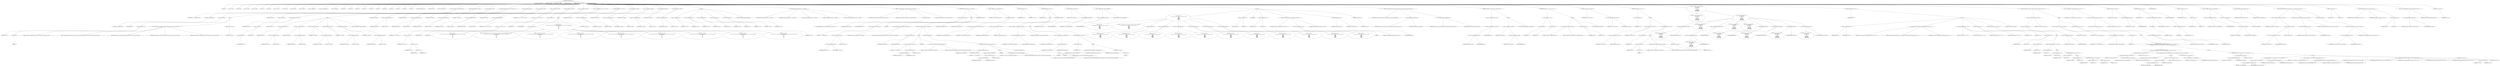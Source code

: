 digraph hostapd_notif_assoc {  
"1000129" [label = "(METHOD,hostapd_notif_assoc)" ]
"1000130" [label = "(PARAM,hostapd_data *hapd)" ]
"1000131" [label = "(PARAM,const u8 *addr)" ]
"1000132" [label = "(PARAM,const u8 *req_ies)" ]
"1000133" [label = "(PARAM,size_t req_ies_len)" ]
"1000134" [label = "(PARAM,int reassoc)" ]
"1000135" [label = "(BLOCK,,)" ]
"1000136" [label = "(LOCAL,v5: u8)" ]
"1000137" [label = "(LOCAL,v8: __int64)" ]
"1000138" [label = "(LOCAL,v9: __int64)" ]
"1000139" [label = "(LOCAL,v10: __int64)" ]
"1000140" [label = "(LOCAL,v11: __int64)" ]
"1000141" [label = "(LOCAL,v13: u8)" ]
"1000142" [label = "(LOCAL,v15: int)" ]
"1000143" [label = "(LOCAL,v17: const u8 *)" ]
"1000144" [label = "(LOCAL,v18: size_t)" ]
"1000145" [label = "(LOCAL,v19: sta_info *)" ]
"1000146" [label = "(LOCAL,v20: sta_info *)" ]
"1000147" [label = "(LOCAL,v21: hostapd_iface *)" ]
"1000148" [label = "(LOCAL,v22: wpa_state_machine *)" ]
"1000149" [label = "(LOCAL,v23: unsigned int)" ]
"1000150" [label = "(LOCAL,v24: bool)" ]
"1000151" [label = "(LOCAL,v25: u32)" ]
"1000152" [label = "(LOCAL,v26: int)" ]
"1000153" [label = "(LOCAL,v27: u8 *)" ]
"1000154" [label = "(LOCAL,v28: int)" ]
"1000155" [label = "(LOCAL,res: u8)" ]
"1000156" [label = "(LOCAL,resa: int)" ]
"1000157" [label = "(LOCAL,v31: u8)" ]
"1000158" [label = "(LOCAL,v32: u8)" ]
"1000159" [label = "(LOCAL,v33: u8)" ]
"1000160" [label = "(LOCAL,v34: u8)" ]
"1000161" [label = "(LOCAL,elems: ieee802_11_elems)" ]
"1000162" [label = "(LOCAL,buf: u8 [ 1064 ])" ]
"1000163" [label = "(LOCAL,v37: unsigned __int64)" ]
"1000164" [label = "(<operator>.assignment,v37 = __readfsqword(0x28u))" ]
"1000165" [label = "(IDENTIFIER,v37,v37 = __readfsqword(0x28u))" ]
"1000166" [label = "(__readfsqword,__readfsqword(0x28u))" ]
"1000167" [label = "(LITERAL,0x28u,__readfsqword(0x28u))" ]
"1000168" [label = "(CONTROL_STRUCTURE,if ( !addr ),if ( !addr ))" ]
"1000169" [label = "(<operator>.logicalNot,!addr)" ]
"1000170" [label = "(IDENTIFIER,addr,!addr)" ]
"1000171" [label = "(BLOCK,,)" ]
"1000172" [label = "(<operator>.assignment,v15 = -1)" ]
"1000173" [label = "(IDENTIFIER,v15,v15 = -1)" ]
"1000174" [label = "(<operator>.minus,-1)" ]
"1000175" [label = "(LITERAL,1,-1)" ]
"1000176" [label = "(wpa_printf,wpa_printf(2, \"hostapd_notif_assoc: Skip event with no address\", req_ies, req_ies_len, reassoc))" ]
"1000177" [label = "(LITERAL,2,wpa_printf(2, \"hostapd_notif_assoc: Skip event with no address\", req_ies, req_ies_len, reassoc))" ]
"1000178" [label = "(LITERAL,\"hostapd_notif_assoc: Skip event with no address\",wpa_printf(2, \"hostapd_notif_assoc: Skip event with no address\", req_ies, req_ies_len, reassoc))" ]
"1000179" [label = "(IDENTIFIER,req_ies,wpa_printf(2, \"hostapd_notif_assoc: Skip event with no address\", req_ies, req_ies_len, reassoc))" ]
"1000180" [label = "(IDENTIFIER,req_ies_len,wpa_printf(2, \"hostapd_notif_assoc: Skip event with no address\", req_ies, req_ies_len, reassoc))" ]
"1000181" [label = "(IDENTIFIER,reassoc,wpa_printf(2, \"hostapd_notif_assoc: Skip event with no address\", req_ies, req_ies_len, reassoc))" ]
"1000182" [label = "(RETURN,return v15;,return v15;)" ]
"1000183" [label = "(IDENTIFIER,v15,return v15;)" ]
"1000184" [label = "(<operator>.assignment,v5 = *addr)" ]
"1000185" [label = "(IDENTIFIER,v5,v5 = *addr)" ]
"1000186" [label = "(<operator>.indirection,*addr)" ]
"1000187" [label = "(IDENTIFIER,addr,v5 = *addr)" ]
"1000188" [label = "(CONTROL_STRUCTURE,if ( (*addr & 1) != 0 ),if ( (*addr & 1) != 0 ))" ]
"1000189" [label = "(<operator>.notEquals,(*addr & 1) != 0)" ]
"1000190" [label = "(<operator>.and,*addr & 1)" ]
"1000191" [label = "(<operator>.indirection,*addr)" ]
"1000192" [label = "(IDENTIFIER,addr,*addr & 1)" ]
"1000193" [label = "(LITERAL,1,*addr & 1)" ]
"1000194" [label = "(LITERAL,0,(*addr & 1) != 0)" ]
"1000195" [label = "(BLOCK,,)" ]
"1000196" [label = "(<operator>.assignment,v8 = addr[1])" ]
"1000197" [label = "(IDENTIFIER,v8,v8 = addr[1])" ]
"1000198" [label = "(<operator>.indirectIndexAccess,addr[1])" ]
"1000199" [label = "(IDENTIFIER,addr,v8 = addr[1])" ]
"1000200" [label = "(LITERAL,1,v8 = addr[1])" ]
"1000201" [label = "(<operator>.assignment,v9 = addr[2])" ]
"1000202" [label = "(IDENTIFIER,v9,v9 = addr[2])" ]
"1000203" [label = "(<operator>.indirectIndexAccess,addr[2])" ]
"1000204" [label = "(IDENTIFIER,addr,v9 = addr[2])" ]
"1000205" [label = "(LITERAL,2,v9 = addr[2])" ]
"1000206" [label = "(<operator>.assignment,v10 = addr[3])" ]
"1000207" [label = "(IDENTIFIER,v10,v10 = addr[3])" ]
"1000208" [label = "(<operator>.indirectIndexAccess,addr[3])" ]
"1000209" [label = "(IDENTIFIER,addr,v10 = addr[3])" ]
"1000210" [label = "(LITERAL,3,v10 = addr[3])" ]
"1000211" [label = "(<operator>.assignment,v11 = addr[4])" ]
"1000212" [label = "(IDENTIFIER,v11,v11 = addr[4])" ]
"1000213" [label = "(<operator>.indirectIndexAccess,addr[4])" ]
"1000214" [label = "(IDENTIFIER,addr,v11 = addr[4])" ]
"1000215" [label = "(LITERAL,4,v11 = addr[4])" ]
"1000216" [label = "(<operator>.assignment,v13 = addr[5])" ]
"1000217" [label = "(IDENTIFIER,v13,v13 = addr[5])" ]
"1000218" [label = "(<operator>.indirectIndexAccess,addr[5])" ]
"1000219" [label = "(IDENTIFIER,addr,v13 = addr[5])" ]
"1000220" [label = "(LITERAL,5,v13 = addr[5])" ]
"1000221" [label = "(CONTROL_STRUCTURE,goto LABEL_6;,goto LABEL_6;)" ]
"1000222" [label = "(<operator>.assignment,v8 = addr[1])" ]
"1000223" [label = "(IDENTIFIER,v8,v8 = addr[1])" ]
"1000224" [label = "(<operator>.indirectIndexAccess,addr[1])" ]
"1000225" [label = "(IDENTIFIER,addr,v8 = addr[1])" ]
"1000226" [label = "(LITERAL,1,v8 = addr[1])" ]
"1000227" [label = "(<operator>.assignment,v9 = addr[2])" ]
"1000228" [label = "(IDENTIFIER,v9,v9 = addr[2])" ]
"1000229" [label = "(<operator>.indirectIndexAccess,addr[2])" ]
"1000230" [label = "(IDENTIFIER,addr,v9 = addr[2])" ]
"1000231" [label = "(LITERAL,2,v9 = addr[2])" ]
"1000232" [label = "(<operator>.assignment,v10 = addr[3])" ]
"1000233" [label = "(IDENTIFIER,v10,v10 = addr[3])" ]
"1000234" [label = "(<operator>.indirectIndexAccess,addr[3])" ]
"1000235" [label = "(IDENTIFIER,addr,v10 = addr[3])" ]
"1000236" [label = "(LITERAL,3,v10 = addr[3])" ]
"1000237" [label = "(<operator>.assignment,v11 = addr[4])" ]
"1000238" [label = "(IDENTIFIER,v11,v11 = addr[4])" ]
"1000239" [label = "(<operator>.indirectIndexAccess,addr[4])" ]
"1000240" [label = "(IDENTIFIER,addr,v11 = addr[4])" ]
"1000241" [label = "(LITERAL,4,v11 = addr[4])" ]
"1000242" [label = "(<operator>.assignment,res = addr[5])" ]
"1000243" [label = "(IDENTIFIER,res,res = addr[5])" ]
"1000244" [label = "(<operator>.indirectIndexAccess,addr[5])" ]
"1000245" [label = "(IDENTIFIER,addr,res = addr[5])" ]
"1000246" [label = "(LITERAL,5,res = addr[5])" ]
"1000247" [label = "(<operator>.assignment,v13 = res | v11 | v10 | v9 | v8 | v5)" ]
"1000248" [label = "(IDENTIFIER,v13,v13 = res | v11 | v10 | v9 | v8 | v5)" ]
"1000249" [label = "(<operator>.or,res | v11 | v10 | v9 | v8 | v5)" ]
"1000250" [label = "(IDENTIFIER,res,res | v11 | v10 | v9 | v8 | v5)" ]
"1000251" [label = "(<operator>.or,v11 | v10 | v9 | v8 | v5)" ]
"1000252" [label = "(IDENTIFIER,v11,v11 | v10 | v9 | v8 | v5)" ]
"1000253" [label = "(<operator>.or,v10 | v9 | v8 | v5)" ]
"1000254" [label = "(IDENTIFIER,v10,v10 | v9 | v8 | v5)" ]
"1000255" [label = "(<operator>.or,v9 | v8 | v5)" ]
"1000256" [label = "(IDENTIFIER,v9,v9 | v8 | v5)" ]
"1000257" [label = "(<operator>.or,v8 | v5)" ]
"1000258" [label = "(IDENTIFIER,v8,v8 | v5)" ]
"1000259" [label = "(IDENTIFIER,v5,v8 | v5)" ]
"1000260" [label = "(CONTROL_STRUCTURE,if ( !v13 ),if ( !v13 ))" ]
"1000261" [label = "(<operator>.logicalNot,!v13)" ]
"1000262" [label = "(IDENTIFIER,v13,!v13)" ]
"1000263" [label = "(BLOCK,,)" ]
"1000264" [label = "(JUMP_TARGET,LABEL_6)" ]
"1000265" [label = "(<operator>.assignment,v15 = 0)" ]
"1000266" [label = "(IDENTIFIER,v15,v15 = 0)" ]
"1000267" [label = "(LITERAL,0,v15 = 0)" ]
"1000268" [label = "(wpa_printf,wpa_printf(\n      2,\n      \"%s: Invalid SA=%02x:%02x:%02x:%02x:%02x:%02x in received indication - ignore this indication silently\",\n      \"hostapd_notif_assoc\",\n      v5,\n      v8,\n      v9,\n      v10,\n      v11,\n      v13))" ]
"1000269" [label = "(LITERAL,2,wpa_printf(\n      2,\n      \"%s: Invalid SA=%02x:%02x:%02x:%02x:%02x:%02x in received indication - ignore this indication silently\",\n      \"hostapd_notif_assoc\",\n      v5,\n      v8,\n      v9,\n      v10,\n      v11,\n      v13))" ]
"1000270" [label = "(LITERAL,\"%s: Invalid SA=%02x:%02x:%02x:%02x:%02x:%02x in received indication - ignore this indication silently\",wpa_printf(\n      2,\n      \"%s: Invalid SA=%02x:%02x:%02x:%02x:%02x:%02x in received indication - ignore this indication silently\",\n      \"hostapd_notif_assoc\",\n      v5,\n      v8,\n      v9,\n      v10,\n      v11,\n      v13))" ]
"1000271" [label = "(LITERAL,\"hostapd_notif_assoc\",wpa_printf(\n      2,\n      \"%s: Invalid SA=%02x:%02x:%02x:%02x:%02x:%02x in received indication - ignore this indication silently\",\n      \"hostapd_notif_assoc\",\n      v5,\n      v8,\n      v9,\n      v10,\n      v11,\n      v13))" ]
"1000272" [label = "(IDENTIFIER,v5,wpa_printf(\n      2,\n      \"%s: Invalid SA=%02x:%02x:%02x:%02x:%02x:%02x in received indication - ignore this indication silently\",\n      \"hostapd_notif_assoc\",\n      v5,\n      v8,\n      v9,\n      v10,\n      v11,\n      v13))" ]
"1000273" [label = "(IDENTIFIER,v8,wpa_printf(\n      2,\n      \"%s: Invalid SA=%02x:%02x:%02x:%02x:%02x:%02x in received indication - ignore this indication silently\",\n      \"hostapd_notif_assoc\",\n      v5,\n      v8,\n      v9,\n      v10,\n      v11,\n      v13))" ]
"1000274" [label = "(IDENTIFIER,v9,wpa_printf(\n      2,\n      \"%s: Invalid SA=%02x:%02x:%02x:%02x:%02x:%02x in received indication - ignore this indication silently\",\n      \"hostapd_notif_assoc\",\n      v5,\n      v8,\n      v9,\n      v10,\n      v11,\n      v13))" ]
"1000275" [label = "(IDENTIFIER,v10,wpa_printf(\n      2,\n      \"%s: Invalid SA=%02x:%02x:%02x:%02x:%02x:%02x in received indication - ignore this indication silently\",\n      \"hostapd_notif_assoc\",\n      v5,\n      v8,\n      v9,\n      v10,\n      v11,\n      v13))" ]
"1000276" [label = "(IDENTIFIER,v11,wpa_printf(\n      2,\n      \"%s: Invalid SA=%02x:%02x:%02x:%02x:%02x:%02x in received indication - ignore this indication silently\",\n      \"hostapd_notif_assoc\",\n      v5,\n      v8,\n      v9,\n      v10,\n      v11,\n      v13))" ]
"1000277" [label = "(IDENTIFIER,v13,wpa_printf(\n      2,\n      \"%s: Invalid SA=%02x:%02x:%02x:%02x:%02x:%02x in received indication - ignore this indication silently\",\n      \"hostapd_notif_assoc\",\n      v5,\n      v8,\n      v9,\n      v10,\n      v11,\n      v13))" ]
"1000278" [label = "(RETURN,return v15;,return v15;)" ]
"1000279" [label = "(IDENTIFIER,v15,return v15;)" ]
"1000280" [label = "(<operator>.assignment,v34 = addr[4])" ]
"1000281" [label = "(IDENTIFIER,v34,v34 = addr[4])" ]
"1000282" [label = "(<operator>.indirectIndexAccess,addr[4])" ]
"1000283" [label = "(IDENTIFIER,addr,v34 = addr[4])" ]
"1000284" [label = "(LITERAL,4,v34 = addr[4])" ]
"1000285" [label = "(<operator>.assignment,v33 = addr[3])" ]
"1000286" [label = "(IDENTIFIER,v33,v33 = addr[3])" ]
"1000287" [label = "(<operator>.indirectIndexAccess,addr[3])" ]
"1000288" [label = "(IDENTIFIER,addr,v33 = addr[3])" ]
"1000289" [label = "(LITERAL,3,v33 = addr[3])" ]
"1000290" [label = "(<operator>.assignment,v32 = addr[2])" ]
"1000291" [label = "(IDENTIFIER,v32,v32 = addr[2])" ]
"1000292" [label = "(<operator>.indirectIndexAccess,addr[2])" ]
"1000293" [label = "(IDENTIFIER,addr,v32 = addr[2])" ]
"1000294" [label = "(LITERAL,2,v32 = addr[2])" ]
"1000295" [label = "(<operator>.assignment,v31 = addr[1])" ]
"1000296" [label = "(IDENTIFIER,v31,v31 = addr[1])" ]
"1000297" [label = "(<operator>.indirectIndexAccess,addr[1])" ]
"1000298" [label = "(IDENTIFIER,addr,v31 = addr[1])" ]
"1000299" [label = "(LITERAL,1,v31 = addr[1])" ]
"1000300" [label = "(BLOCK,,)" ]
"1000301" [label = "(<operator>.assignment,v11 = v34)" ]
"1000302" [label = "(IDENTIFIER,v11,v11 = v34)" ]
"1000303" [label = "(IDENTIFIER,v34,v11 = v34)" ]
"1000304" [label = "(<operator>.assignment,v10 = v33)" ]
"1000305" [label = "(IDENTIFIER,v10,v10 = v33)" ]
"1000306" [label = "(IDENTIFIER,v33,v10 = v33)" ]
"1000307" [label = "(<operator>.assignment,v9 = v32)" ]
"1000308" [label = "(IDENTIFIER,v9,v9 = v32)" ]
"1000309" [label = "(IDENTIFIER,v32,v9 = v32)" ]
"1000310" [label = "(<operator>.assignment,v8 = v31)" ]
"1000311" [label = "(IDENTIFIER,v8,v8 = v31)" ]
"1000312" [label = "(IDENTIFIER,v31,v8 = v31)" ]
"1000313" [label = "(<operator>.assignment,v13 = res)" ]
"1000314" [label = "(IDENTIFIER,v13,v13 = res)" ]
"1000315" [label = "(IDENTIFIER,res,v13 = res)" ]
"1000316" [label = "(CONTROL_STRUCTURE,goto LABEL_6;,goto LABEL_6;)" ]
"1000317" [label = "(hostapd_logger,hostapd_logger(hapd, addr, 1u, 2, \"associated\"))" ]
"1000318" [label = "(IDENTIFIER,hapd,hostapd_logger(hapd, addr, 1u, 2, \"associated\"))" ]
"1000319" [label = "(IDENTIFIER,addr,hostapd_logger(hapd, addr, 1u, 2, \"associated\"))" ]
"1000320" [label = "(LITERAL,1u,hostapd_logger(hapd, addr, 1u, 2, \"associated\"))" ]
"1000321" [label = "(LITERAL,2,hostapd_logger(hapd, addr, 1u, 2, \"associated\"))" ]
"1000322" [label = "(LITERAL,\"associated\",hostapd_logger(hapd, addr, 1u, 2, \"associated\"))" ]
"1000323" [label = "(ieee802_11_parse_elems,ieee802_11_parse_elems(req_ies, req_ies_len, &elems, 0))" ]
"1000324" [label = "(IDENTIFIER,req_ies,ieee802_11_parse_elems(req_ies, req_ies_len, &elems, 0))" ]
"1000325" [label = "(IDENTIFIER,req_ies_len,ieee802_11_parse_elems(req_ies, req_ies_len, &elems, 0))" ]
"1000326" [label = "(<operator>.addressOf,&elems)" ]
"1000327" [label = "(IDENTIFIER,elems,ieee802_11_parse_elems(req_ies, req_ies_len, &elems, 0))" ]
"1000328" [label = "(LITERAL,0,ieee802_11_parse_elems(req_ies, req_ies_len, &elems, 0))" ]
"1000329" [label = "(CONTROL_STRUCTURE,if ( elems.wps_ie ),if ( elems.wps_ie ))" ]
"1000330" [label = "(<operator>.fieldAccess,elems.wps_ie)" ]
"1000331" [label = "(IDENTIFIER,elems,if ( elems.wps_ie ))" ]
"1000332" [label = "(FIELD_IDENTIFIER,wps_ie,wps_ie)" ]
"1000333" [label = "(BLOCK,,)" ]
"1000334" [label = "(<operator>.assignment,v17 = elems.wps_ie - 2)" ]
"1000335" [label = "(IDENTIFIER,v17,v17 = elems.wps_ie - 2)" ]
"1000336" [label = "(<operator>.subtraction,elems.wps_ie - 2)" ]
"1000337" [label = "(<operator>.fieldAccess,elems.wps_ie)" ]
"1000338" [label = "(IDENTIFIER,elems,elems.wps_ie - 2)" ]
"1000339" [label = "(FIELD_IDENTIFIER,wps_ie,wps_ie)" ]
"1000340" [label = "(LITERAL,2,elems.wps_ie - 2)" ]
"1000341" [label = "(IDENTIFIER,L,)" ]
"1000342" [label = "(wpa_printf,wpa_printf(2, \"STA included WPS IE in (Re)AssocReq\"))" ]
"1000343" [label = "(LITERAL,2,wpa_printf(2, \"STA included WPS IE in (Re)AssocReq\"))" ]
"1000344" [label = "(LITERAL,\"STA included WPS IE in (Re)AssocReq\",wpa_printf(2, \"STA included WPS IE in (Re)AssocReq\"))" ]
"1000345" [label = "(CONTROL_STRUCTURE,else,else)" ]
"1000346" [label = "(CONTROL_STRUCTURE,if ( elems.rsn_ie ),if ( elems.rsn_ie ))" ]
"1000347" [label = "(<operator>.fieldAccess,elems.rsn_ie)" ]
"1000348" [label = "(IDENTIFIER,elems,if ( elems.rsn_ie ))" ]
"1000349" [label = "(FIELD_IDENTIFIER,rsn_ie,rsn_ie)" ]
"1000350" [label = "(BLOCK,,)" ]
"1000351" [label = "(<operator>.assignment,v17 = elems.rsn_ie - 2)" ]
"1000352" [label = "(IDENTIFIER,v17,v17 = elems.rsn_ie - 2)" ]
"1000353" [label = "(<operator>.subtraction,elems.rsn_ie - 2)" ]
"1000354" [label = "(<operator>.fieldAccess,elems.rsn_ie)" ]
"1000355" [label = "(IDENTIFIER,elems,elems.rsn_ie - 2)" ]
"1000356" [label = "(FIELD_IDENTIFIER,rsn_ie,rsn_ie)" ]
"1000357" [label = "(LITERAL,2,elems.rsn_ie - 2)" ]
"1000358" [label = "(IDENTIFIER,L,)" ]
"1000359" [label = "(wpa_printf,wpa_printf(2, \"STA included RSN IE in (Re)AssocReq\"))" ]
"1000360" [label = "(LITERAL,2,wpa_printf(2, \"STA included RSN IE in (Re)AssocReq\"))" ]
"1000361" [label = "(LITERAL,\"STA included RSN IE in (Re)AssocReq\",wpa_printf(2, \"STA included RSN IE in (Re)AssocReq\"))" ]
"1000362" [label = "(CONTROL_STRUCTURE,else,else)" ]
"1000363" [label = "(CONTROL_STRUCTURE,if ( elems.wpa_ie ),if ( elems.wpa_ie ))" ]
"1000364" [label = "(<operator>.fieldAccess,elems.wpa_ie)" ]
"1000365" [label = "(IDENTIFIER,elems,if ( elems.wpa_ie ))" ]
"1000366" [label = "(FIELD_IDENTIFIER,wpa_ie,wpa_ie)" ]
"1000367" [label = "(BLOCK,,)" ]
"1000368" [label = "(<operator>.assignment,v17 = elems.wpa_ie - 2)" ]
"1000369" [label = "(IDENTIFIER,v17,v17 = elems.wpa_ie - 2)" ]
"1000370" [label = "(<operator>.subtraction,elems.wpa_ie - 2)" ]
"1000371" [label = "(<operator>.fieldAccess,elems.wpa_ie)" ]
"1000372" [label = "(IDENTIFIER,elems,elems.wpa_ie - 2)" ]
"1000373" [label = "(FIELD_IDENTIFIER,wpa_ie,wpa_ie)" ]
"1000374" [label = "(LITERAL,2,elems.wpa_ie - 2)" ]
"1000375" [label = "(IDENTIFIER,L,)" ]
"1000376" [label = "(wpa_printf,wpa_printf(2, \"STA included WPA IE in (Re)AssocReq\"))" ]
"1000377" [label = "(LITERAL,2,wpa_printf(2, \"STA included WPA IE in (Re)AssocReq\"))" ]
"1000378" [label = "(LITERAL,\"STA included WPA IE in (Re)AssocReq\",wpa_printf(2, \"STA included WPA IE in (Re)AssocReq\"))" ]
"1000379" [label = "(CONTROL_STRUCTURE,else,else)" ]
"1000380" [label = "(BLOCK,,)" ]
"1000381" [label = "(IDENTIFIER,L,)" ]
"1000382" [label = "(IDENTIFIER,L,)" ]
"1000383" [label = "(wpa_printf,wpa_printf(2, \"STA did not include WPS/RSN/WPA IE in (Re)AssocReq\"))" ]
"1000384" [label = "(LITERAL,2,wpa_printf(2, \"STA did not include WPS/RSN/WPA IE in (Re)AssocReq\"))" ]
"1000385" [label = "(LITERAL,\"STA did not include WPS/RSN/WPA IE in (Re)AssocReq\",wpa_printf(2, \"STA did not include WPS/RSN/WPA IE in (Re)AssocReq\"))" ]
"1000386" [label = "(<operator>.assignment,v19 = ap_get_sta(hapd, addr))" ]
"1000387" [label = "(IDENTIFIER,v19,v19 = ap_get_sta(hapd, addr))" ]
"1000388" [label = "(ap_get_sta,ap_get_sta(hapd, addr))" ]
"1000389" [label = "(IDENTIFIER,hapd,ap_get_sta(hapd, addr))" ]
"1000390" [label = "(IDENTIFIER,addr,ap_get_sta(hapd, addr))" ]
"1000391" [label = "(<operator>.assignment,v20 = v19)" ]
"1000392" [label = "(IDENTIFIER,v20,v20 = v19)" ]
"1000393" [label = "(IDENTIFIER,v19,v20 = v19)" ]
"1000394" [label = "(CONTROL_STRUCTURE,if ( v19 ),if ( v19 ))" ]
"1000395" [label = "(IDENTIFIER,v19,if ( v19 ))" ]
"1000396" [label = "(BLOCK,,)" ]
"1000397" [label = "(ap_sta_no_session_timeout,ap_sta_no_session_timeout(hapd, v19))" ]
"1000398" [label = "(IDENTIFIER,hapd,ap_sta_no_session_timeout(hapd, v19))" ]
"1000399" [label = "(IDENTIFIER,v19,ap_sta_no_session_timeout(hapd, v19))" ]
"1000400" [label = "(accounting_sta_stop,accounting_sta_stop(hapd, v20))" ]
"1000401" [label = "(IDENTIFIER,hapd,accounting_sta_stop(hapd, v20))" ]
"1000402" [label = "(IDENTIFIER,v20,accounting_sta_stop(hapd, v20))" ]
"1000403" [label = "(<operator>.assignment,v20->timeout_next = STA_NULLFUNC)" ]
"1000404" [label = "(<operator>.indirectFieldAccess,v20->timeout_next)" ]
"1000405" [label = "(IDENTIFIER,v20,v20->timeout_next = STA_NULLFUNC)" ]
"1000406" [label = "(FIELD_IDENTIFIER,timeout_next,timeout_next)" ]
"1000407" [label = "(IDENTIFIER,STA_NULLFUNC,v20->timeout_next = STA_NULLFUNC)" ]
"1000408" [label = "(CONTROL_STRUCTURE,else,else)" ]
"1000409" [label = "(BLOCK,,)" ]
"1000410" [label = "(<operator>.assignment,v20 = ap_sta_add(hapd, addr))" ]
"1000411" [label = "(IDENTIFIER,v20,v20 = ap_sta_add(hapd, addr))" ]
"1000412" [label = "(ap_sta_add,ap_sta_add(hapd, addr))" ]
"1000413" [label = "(IDENTIFIER,hapd,ap_sta_add(hapd, addr))" ]
"1000414" [label = "(IDENTIFIER,addr,ap_sta_add(hapd, addr))" ]
"1000415" [label = "(CONTROL_STRUCTURE,if ( !v20 ),if ( !v20 ))" ]
"1000416" [label = "(<operator>.logicalNot,!v20)" ]
"1000417" [label = "(IDENTIFIER,v20,!v20)" ]
"1000418" [label = "(BLOCK,,)" ]
"1000419" [label = "(hostapd_drv_sta_disassoc,hostapd_drv_sta_disassoc(hapd, addr, 5))" ]
"1000420" [label = "(IDENTIFIER,hapd,hostapd_drv_sta_disassoc(hapd, addr, 5))" ]
"1000421" [label = "(IDENTIFIER,addr,hostapd_drv_sta_disassoc(hapd, addr, 5))" ]
"1000422" [label = "(LITERAL,5,hostapd_drv_sta_disassoc(hapd, addr, 5))" ]
"1000423" [label = "(RETURN,return -1;,return -1;)" ]
"1000424" [label = "(<operator>.minus,-1)" ]
"1000425" [label = "(LITERAL,1,-1)" ]
"1000426" [label = "(<operator>.assignment,v21 = hapd->iface)" ]
"1000427" [label = "(IDENTIFIER,v21,v21 = hapd->iface)" ]
"1000428" [label = "(<operator>.indirectFieldAccess,hapd->iface)" ]
"1000429" [label = "(IDENTIFIER,hapd,v21 = hapd->iface)" ]
"1000430" [label = "(FIELD_IDENTIFIER,iface,iface)" ]
"1000431" [label = "(<operators>.assignmentAnd,v20->flags &= 0xFFFECFFF)" ]
"1000432" [label = "(<operator>.indirectFieldAccess,v20->flags)" ]
"1000433" [label = "(IDENTIFIER,v20,v20->flags &= 0xFFFECFFF)" ]
"1000434" [label = "(FIELD_IDENTIFIER,flags,flags)" ]
"1000435" [label = "(LITERAL,0xFFFECFFF,v20->flags &= 0xFFFECFFF)" ]
"1000436" [label = "(BLOCK,,)" ]
"1000437" [label = "(wpa_printf,wpa_printf(\n      3,\n      \"STA %02x:%02x:%02x:%02x:%02x:%02x not allowed to connect\",\n      *addr,\n      addr[1],\n      addr[2],\n      addr[3],\n      addr[4],\n      addr[5]))" ]
"1000438" [label = "(LITERAL,3,wpa_printf(\n      3,\n      \"STA %02x:%02x:%02x:%02x:%02x:%02x not allowed to connect\",\n      *addr,\n      addr[1],\n      addr[2],\n      addr[3],\n      addr[4],\n      addr[5]))" ]
"1000439" [label = "(LITERAL,\"STA %02x:%02x:%02x:%02x:%02x:%02x not allowed to connect\",wpa_printf(\n      3,\n      \"STA %02x:%02x:%02x:%02x:%02x:%02x not allowed to connect\",\n      *addr,\n      addr[1],\n      addr[2],\n      addr[3],\n      addr[4],\n      addr[5]))" ]
"1000440" [label = "(<operator>.indirection,*addr)" ]
"1000441" [label = "(IDENTIFIER,addr,wpa_printf(\n      3,\n      \"STA %02x:%02x:%02x:%02x:%02x:%02x not allowed to connect\",\n      *addr,\n      addr[1],\n      addr[2],\n      addr[3],\n      addr[4],\n      addr[5]))" ]
"1000442" [label = "(<operator>.indirectIndexAccess,addr[1])" ]
"1000443" [label = "(IDENTIFIER,addr,wpa_printf(\n      3,\n      \"STA %02x:%02x:%02x:%02x:%02x:%02x not allowed to connect\",\n      *addr,\n      addr[1],\n      addr[2],\n      addr[3],\n      addr[4],\n      addr[5]))" ]
"1000444" [label = "(LITERAL,1,wpa_printf(\n      3,\n      \"STA %02x:%02x:%02x:%02x:%02x:%02x not allowed to connect\",\n      *addr,\n      addr[1],\n      addr[2],\n      addr[3],\n      addr[4],\n      addr[5]))" ]
"1000445" [label = "(<operator>.indirectIndexAccess,addr[2])" ]
"1000446" [label = "(IDENTIFIER,addr,wpa_printf(\n      3,\n      \"STA %02x:%02x:%02x:%02x:%02x:%02x not allowed to connect\",\n      *addr,\n      addr[1],\n      addr[2],\n      addr[3],\n      addr[4],\n      addr[5]))" ]
"1000447" [label = "(LITERAL,2,wpa_printf(\n      3,\n      \"STA %02x:%02x:%02x:%02x:%02x:%02x not allowed to connect\",\n      *addr,\n      addr[1],\n      addr[2],\n      addr[3],\n      addr[4],\n      addr[5]))" ]
"1000448" [label = "(<operator>.indirectIndexAccess,addr[3])" ]
"1000449" [label = "(IDENTIFIER,addr,wpa_printf(\n      3,\n      \"STA %02x:%02x:%02x:%02x:%02x:%02x not allowed to connect\",\n      *addr,\n      addr[1],\n      addr[2],\n      addr[3],\n      addr[4],\n      addr[5]))" ]
"1000450" [label = "(LITERAL,3,wpa_printf(\n      3,\n      \"STA %02x:%02x:%02x:%02x:%02x:%02x not allowed to connect\",\n      *addr,\n      addr[1],\n      addr[2],\n      addr[3],\n      addr[4],\n      addr[5]))" ]
"1000451" [label = "(<operator>.indirectIndexAccess,addr[4])" ]
"1000452" [label = "(IDENTIFIER,addr,wpa_printf(\n      3,\n      \"STA %02x:%02x:%02x:%02x:%02x:%02x not allowed to connect\",\n      *addr,\n      addr[1],\n      addr[2],\n      addr[3],\n      addr[4],\n      addr[5]))" ]
"1000453" [label = "(LITERAL,4,wpa_printf(\n      3,\n      \"STA %02x:%02x:%02x:%02x:%02x:%02x not allowed to connect\",\n      *addr,\n      addr[1],\n      addr[2],\n      addr[3],\n      addr[4],\n      addr[5]))" ]
"1000454" [label = "(<operator>.indirectIndexAccess,addr[5])" ]
"1000455" [label = "(IDENTIFIER,addr,wpa_printf(\n      3,\n      \"STA %02x:%02x:%02x:%02x:%02x:%02x not allowed to connect\",\n      *addr,\n      addr[1],\n      addr[2],\n      addr[3],\n      addr[4],\n      addr[5]))" ]
"1000456" [label = "(LITERAL,5,wpa_printf(\n      3,\n      \"STA %02x:%02x:%02x:%02x:%02x:%02x not allowed to connect\",\n      *addr,\n      addr[1],\n      addr[2],\n      addr[3],\n      addr[4],\n      addr[5]))" ]
"1000457" [label = "(<operator>.assignment,v28 = 1)" ]
"1000458" [label = "(IDENTIFIER,v28,v28 = 1)" ]
"1000459" [label = "(LITERAL,1,v28 = 1)" ]
"1000460" [label = "(JUMP_TARGET,fail)" ]
"1000461" [label = "(<operator>.assignment,v15 = -1)" ]
"1000462" [label = "(IDENTIFIER,v15,v15 = -1)" ]
"1000463" [label = "(<operator>.minus,-1)" ]
"1000464" [label = "(LITERAL,1,-1)" ]
"1000465" [label = "(hostapd_drv_sta_disassoc,hostapd_drv_sta_disassoc(hapd, v20->addr, v28))" ]
"1000466" [label = "(IDENTIFIER,hapd,hostapd_drv_sta_disassoc(hapd, v20->addr, v28))" ]
"1000467" [label = "(<operator>.indirectFieldAccess,v20->addr)" ]
"1000468" [label = "(IDENTIFIER,v20,hostapd_drv_sta_disassoc(hapd, v20->addr, v28))" ]
"1000469" [label = "(FIELD_IDENTIFIER,addr,addr)" ]
"1000470" [label = "(IDENTIFIER,v28,hostapd_drv_sta_disassoc(hapd, v20->addr, v28))" ]
"1000471" [label = "(ap_free_sta,ap_free_sta(hapd, v20))" ]
"1000472" [label = "(IDENTIFIER,hapd,ap_free_sta(hapd, v20))" ]
"1000473" [label = "(IDENTIFIER,v20,ap_free_sta(hapd, v20))" ]
"1000474" [label = "(RETURN,return v15;,return v15;)" ]
"1000475" [label = "(IDENTIFIER,v15,return v15;)" ]
"1000476" [label = "(ap_copy_sta_supp_op_classes,ap_copy_sta_supp_op_classes(v20, elems.supp_op_classes, elems.supp_op_classes_len))" ]
"1000477" [label = "(IDENTIFIER,v20,ap_copy_sta_supp_op_classes(v20, elems.supp_op_classes, elems.supp_op_classes_len))" ]
"1000478" [label = "(<operator>.fieldAccess,elems.supp_op_classes)" ]
"1000479" [label = "(IDENTIFIER,elems,ap_copy_sta_supp_op_classes(v20, elems.supp_op_classes, elems.supp_op_classes_len))" ]
"1000480" [label = "(FIELD_IDENTIFIER,supp_op_classes,supp_op_classes)" ]
"1000481" [label = "(<operator>.fieldAccess,elems.supp_op_classes_len)" ]
"1000482" [label = "(IDENTIFIER,elems,ap_copy_sta_supp_op_classes(v20, elems.supp_op_classes, elems.supp_op_classes_len))" ]
"1000483" [label = "(FIELD_IDENTIFIER,supp_op_classes_len,supp_op_classes_len)" ]
"1000484" [label = "(CONTROL_STRUCTURE,if ( !hapd->conf->wpa ),if ( !hapd->conf->wpa ))" ]
"1000485" [label = "(<operator>.logicalNot,!hapd->conf->wpa)" ]
"1000486" [label = "(<operator>.indirectFieldAccess,hapd->conf->wpa)" ]
"1000487" [label = "(<operator>.indirectFieldAccess,hapd->conf)" ]
"1000488" [label = "(IDENTIFIER,hapd,!hapd->conf->wpa)" ]
"1000489" [label = "(FIELD_IDENTIFIER,conf,conf)" ]
"1000490" [label = "(FIELD_IDENTIFIER,wpa,wpa)" ]
"1000491" [label = "(BLOCK,,)" ]
"1000492" [label = "(<operator>.assignment,v25 = v20->flags)" ]
"1000493" [label = "(IDENTIFIER,v25,v25 = v20->flags)" ]
"1000494" [label = "(<operator>.indirectFieldAccess,v20->flags)" ]
"1000495" [label = "(IDENTIFIER,v20,v25 = v20->flags)" ]
"1000496" [label = "(FIELD_IDENTIFIER,flags,flags)" ]
"1000497" [label = "(CONTROL_STRUCTURE,goto LABEL_23;,goto LABEL_23;)" ]
"1000498" [label = "(CONTROL_STRUCTURE,if ( !v17 || !v18 ),if ( !v17 || !v18 ))" ]
"1000499" [label = "(<operator>.logicalOr,!v17 || !v18)" ]
"1000500" [label = "(<operator>.logicalNot,!v17)" ]
"1000501" [label = "(IDENTIFIER,v17,!v17)" ]
"1000502" [label = "(<operator>.logicalNot,!v18)" ]
"1000503" [label = "(IDENTIFIER,v18,!v18)" ]
"1000504" [label = "(BLOCK,,)" ]
"1000505" [label = "(wpa_printf,wpa_printf(2, \"No WPA/RSN IE from STA\"))" ]
"1000506" [label = "(LITERAL,2,wpa_printf(2, \"No WPA/RSN IE from STA\"))" ]
"1000507" [label = "(LITERAL,\"No WPA/RSN IE from STA\",wpa_printf(2, \"No WPA/RSN IE from STA\"))" ]
"1000508" [label = "(<operator>.assignment,v28 = 13)" ]
"1000509" [label = "(IDENTIFIER,v28,v28 = 13)" ]
"1000510" [label = "(LITERAL,13,v28 = 13)" ]
"1000511" [label = "(CONTROL_STRUCTURE,goto fail;,goto fail;)" ]
"1000512" [label = "(<operator>.assignment,v22 = v20->wpa_sm)" ]
"1000513" [label = "(IDENTIFIER,v22,v22 = v20->wpa_sm)" ]
"1000514" [label = "(<operator>.indirectFieldAccess,v20->wpa_sm)" ]
"1000515" [label = "(IDENTIFIER,v20,v22 = v20->wpa_sm)" ]
"1000516" [label = "(FIELD_IDENTIFIER,wpa_sm,wpa_sm)" ]
"1000517" [label = "(CONTROL_STRUCTURE,if ( !v22 ),if ( !v22 ))" ]
"1000518" [label = "(<operator>.logicalNot,!v22)" ]
"1000519" [label = "(IDENTIFIER,v22,!v22)" ]
"1000520" [label = "(BLOCK,,)" ]
"1000521" [label = "(<operator>.assignment,v20->wpa_sm = v22)" ]
"1000522" [label = "(<operator>.indirectFieldAccess,v20->wpa_sm)" ]
"1000523" [label = "(IDENTIFIER,v20,v20->wpa_sm = v22)" ]
"1000524" [label = "(FIELD_IDENTIFIER,wpa_sm,wpa_sm)" ]
"1000525" [label = "(IDENTIFIER,v22,v20->wpa_sm = v22)" ]
"1000526" [label = "(CONTROL_STRUCTURE,if ( !v22 ),if ( !v22 ))" ]
"1000527" [label = "(<operator>.logicalNot,!v22)" ]
"1000528" [label = "(IDENTIFIER,v22,!v22)" ]
"1000529" [label = "(BLOCK,,)" ]
"1000530" [label = "(<operator>.assignment,v15 = -1)" ]
"1000531" [label = "(IDENTIFIER,v15,v15 = -1)" ]
"1000532" [label = "(<operator>.minus,-1)" ]
"1000533" [label = "(LITERAL,1,-1)" ]
"1000534" [label = "(wpa_printf,wpa_printf(5, \"Failed to initialize WPA state machine\"))" ]
"1000535" [label = "(LITERAL,5,wpa_printf(5, \"Failed to initialize WPA state machine\"))" ]
"1000536" [label = "(LITERAL,\"Failed to initialize WPA state machine\",wpa_printf(5, \"Failed to initialize WPA state machine\"))" ]
"1000537" [label = "(RETURN,return v15;,return v15;)" ]
"1000538" [label = "(IDENTIFIER,v15,return v15;)" ]
"1000539" [label = "(<operator>.assignment,v23 = wpa_validate_wpa_ie(\n          hapd->wpa_auth,\n          v22,\n          hapd->iface->freq,\n          v17,\n          v18,\n          elems.mdie,\n          elems.mdie_len,\n          elems.owe_dh,\n          elems.owe_dh_len))" ]
"1000540" [label = "(IDENTIFIER,v23,v23 = wpa_validate_wpa_ie(\n          hapd->wpa_auth,\n          v22,\n          hapd->iface->freq,\n          v17,\n          v18,\n          elems.mdie,\n          elems.mdie_len,\n          elems.owe_dh,\n          elems.owe_dh_len))" ]
"1000541" [label = "(wpa_validate_wpa_ie,wpa_validate_wpa_ie(\n          hapd->wpa_auth,\n          v22,\n          hapd->iface->freq,\n          v17,\n          v18,\n          elems.mdie,\n          elems.mdie_len,\n          elems.owe_dh,\n          elems.owe_dh_len))" ]
"1000542" [label = "(<operator>.indirectFieldAccess,hapd->wpa_auth)" ]
"1000543" [label = "(IDENTIFIER,hapd,wpa_validate_wpa_ie(\n          hapd->wpa_auth,\n          v22,\n          hapd->iface->freq,\n          v17,\n          v18,\n          elems.mdie,\n          elems.mdie_len,\n          elems.owe_dh,\n          elems.owe_dh_len))" ]
"1000544" [label = "(FIELD_IDENTIFIER,wpa_auth,wpa_auth)" ]
"1000545" [label = "(IDENTIFIER,v22,wpa_validate_wpa_ie(\n          hapd->wpa_auth,\n          v22,\n          hapd->iface->freq,\n          v17,\n          v18,\n          elems.mdie,\n          elems.mdie_len,\n          elems.owe_dh,\n          elems.owe_dh_len))" ]
"1000546" [label = "(<operator>.indirectFieldAccess,hapd->iface->freq)" ]
"1000547" [label = "(<operator>.indirectFieldAccess,hapd->iface)" ]
"1000548" [label = "(IDENTIFIER,hapd,wpa_validate_wpa_ie(\n          hapd->wpa_auth,\n          v22,\n          hapd->iface->freq,\n          v17,\n          v18,\n          elems.mdie,\n          elems.mdie_len,\n          elems.owe_dh,\n          elems.owe_dh_len))" ]
"1000549" [label = "(FIELD_IDENTIFIER,iface,iface)" ]
"1000550" [label = "(FIELD_IDENTIFIER,freq,freq)" ]
"1000551" [label = "(IDENTIFIER,v17,wpa_validate_wpa_ie(\n          hapd->wpa_auth,\n          v22,\n          hapd->iface->freq,\n          v17,\n          v18,\n          elems.mdie,\n          elems.mdie_len,\n          elems.owe_dh,\n          elems.owe_dh_len))" ]
"1000552" [label = "(IDENTIFIER,v18,wpa_validate_wpa_ie(\n          hapd->wpa_auth,\n          v22,\n          hapd->iface->freq,\n          v17,\n          v18,\n          elems.mdie,\n          elems.mdie_len,\n          elems.owe_dh,\n          elems.owe_dh_len))" ]
"1000553" [label = "(<operator>.fieldAccess,elems.mdie)" ]
"1000554" [label = "(IDENTIFIER,elems,wpa_validate_wpa_ie(\n          hapd->wpa_auth,\n          v22,\n          hapd->iface->freq,\n          v17,\n          v18,\n          elems.mdie,\n          elems.mdie_len,\n          elems.owe_dh,\n          elems.owe_dh_len))" ]
"1000555" [label = "(FIELD_IDENTIFIER,mdie,mdie)" ]
"1000556" [label = "(<operator>.fieldAccess,elems.mdie_len)" ]
"1000557" [label = "(IDENTIFIER,elems,wpa_validate_wpa_ie(\n          hapd->wpa_auth,\n          v22,\n          hapd->iface->freq,\n          v17,\n          v18,\n          elems.mdie,\n          elems.mdie_len,\n          elems.owe_dh,\n          elems.owe_dh_len))" ]
"1000558" [label = "(FIELD_IDENTIFIER,mdie_len,mdie_len)" ]
"1000559" [label = "(<operator>.fieldAccess,elems.owe_dh)" ]
"1000560" [label = "(IDENTIFIER,elems,wpa_validate_wpa_ie(\n          hapd->wpa_auth,\n          v22,\n          hapd->iface->freq,\n          v17,\n          v18,\n          elems.mdie,\n          elems.mdie_len,\n          elems.owe_dh,\n          elems.owe_dh_len))" ]
"1000561" [label = "(FIELD_IDENTIFIER,owe_dh,owe_dh)" ]
"1000562" [label = "(<operator>.fieldAccess,elems.owe_dh_len)" ]
"1000563" [label = "(IDENTIFIER,elems,wpa_validate_wpa_ie(\n          hapd->wpa_auth,\n          v22,\n          hapd->iface->freq,\n          v17,\n          v18,\n          elems.mdie,\n          elems.mdie_len,\n          elems.owe_dh,\n          elems.owe_dh_len))" ]
"1000564" [label = "(FIELD_IDENTIFIER,owe_dh_len,owe_dh_len)" ]
"1000565" [label = "(CONTROL_STRUCTURE,if ( v23 ),if ( v23 ))" ]
"1000566" [label = "(IDENTIFIER,v23,if ( v23 ))" ]
"1000567" [label = "(BLOCK,,)" ]
"1000568" [label = "(<operator>.assignment,resa = v23)" ]
"1000569" [label = "(IDENTIFIER,resa,resa = v23)" ]
"1000570" [label = "(IDENTIFIER,v23,resa = v23)" ]
"1000571" [label = "(wpa_printf,wpa_printf(2, \"WPA/RSN information element rejected? (res %u)\", v23))" ]
"1000572" [label = "(LITERAL,2,wpa_printf(2, \"WPA/RSN information element rejected? (res %u)\", v23))" ]
"1000573" [label = "(LITERAL,\"WPA/RSN information element rejected? (res %u)\",wpa_printf(2, \"WPA/RSN information element rejected? (res %u)\", v23))" ]
"1000574" [label = "(IDENTIFIER,v23,wpa_printf(2, \"WPA/RSN information element rejected? (res %u)\", v23))" ]
"1000575" [label = "(wpa_hexdump,wpa_hexdump(2, \"IE\", v17, v18))" ]
"1000576" [label = "(LITERAL,2,wpa_hexdump(2, \"IE\", v17, v18))" ]
"1000577" [label = "(LITERAL,\"IE\",wpa_hexdump(2, \"IE\", v17, v18))" ]
"1000578" [label = "(IDENTIFIER,v17,wpa_hexdump(2, \"IE\", v17, v18))" ]
"1000579" [label = "(IDENTIFIER,v18,wpa_hexdump(2, \"IE\", v17, v18))" ]
"1000580" [label = "(<operator>.assignment,v28 = 18)" ]
"1000581" [label = "(IDENTIFIER,v28,v28 = 18)" ]
"1000582" [label = "(LITERAL,18,v28 = 18)" ]
"1000583" [label = "(CONTROL_STRUCTURE,if ( resa != 2 ),if ( resa != 2 ))" ]
"1000584" [label = "(<operator>.notEquals,resa != 2)" ]
"1000585" [label = "(IDENTIFIER,resa,resa != 2)" ]
"1000586" [label = "(LITERAL,2,resa != 2)" ]
"1000587" [label = "(BLOCK,,)" ]
"1000588" [label = "(<operator>.assignment,v28 = 19)" ]
"1000589" [label = "(IDENTIFIER,v28,v28 = 19)" ]
"1000590" [label = "(LITERAL,19,v28 = 19)" ]
"1000591" [label = "(CONTROL_STRUCTURE,if ( resa != 3 ),if ( resa != 3 ))" ]
"1000592" [label = "(<operator>.notEquals,resa != 3)" ]
"1000593" [label = "(IDENTIFIER,resa,resa != 3)" ]
"1000594" [label = "(LITERAL,3,resa != 3)" ]
"1000595" [label = "(BLOCK,,)" ]
"1000596" [label = "(<operator>.assignment,v28 = 20)" ]
"1000597" [label = "(IDENTIFIER,v28,v28 = 20)" ]
"1000598" [label = "(LITERAL,20,v28 = 20)" ]
"1000599" [label = "(CONTROL_STRUCTURE,if ( resa != 4 ),if ( resa != 4 ))" ]
"1000600" [label = "(<operator>.notEquals,resa != 4)" ]
"1000601" [label = "(IDENTIFIER,resa,resa != 4)" ]
"1000602" [label = "(LITERAL,4,resa != 4)" ]
"1000603" [label = "(BLOCK,,)" ]
"1000604" [label = "(<operator>.assignment,v28 = 24)" ]
"1000605" [label = "(IDENTIFIER,v28,v28 = 24)" ]
"1000606" [label = "(LITERAL,24,v28 = 24)" ]
"1000607" [label = "(CONTROL_STRUCTURE,if ( resa != 8 ),if ( resa != 8 ))" ]
"1000608" [label = "(<operator>.notEquals,resa != 8)" ]
"1000609" [label = "(IDENTIFIER,resa,resa != 8)" ]
"1000610" [label = "(LITERAL,8,resa != 8)" ]
"1000611" [label = "(<operator>.assignment,v28 = 13)" ]
"1000612" [label = "(IDENTIFIER,v28,v28 = 13)" ]
"1000613" [label = "(LITERAL,13,v28 = 13)" ]
"1000614" [label = "(CONTROL_STRUCTURE,goto fail;,goto fail;)" ]
"1000615" [label = "(CONTROL_STRUCTURE,if ( (v20->flags & 0x402) == 1026 ),if ( (v20->flags & 0x402) == 1026 ))" ]
"1000616" [label = "(<operator>.equals,(v20->flags & 0x402) == 1026)" ]
"1000617" [label = "(<operator>.and,v20->flags & 0x402)" ]
"1000618" [label = "(<operator>.indirectFieldAccess,v20->flags)" ]
"1000619" [label = "(IDENTIFIER,v20,v20->flags & 0x402)" ]
"1000620" [label = "(FIELD_IDENTIFIER,flags,flags)" ]
"1000621" [label = "(LITERAL,0x402,v20->flags & 0x402)" ]
"1000622" [label = "(LITERAL,1026,(v20->flags & 0x402) == 1026)" ]
"1000623" [label = "(BLOCK,,)" ]
"1000624" [label = "(<operator>.assignment,v15 = v20->sa_query_timed_out)" ]
"1000625" [label = "(IDENTIFIER,v15,v15 = v20->sa_query_timed_out)" ]
"1000626" [label = "(<operator>.indirectFieldAccess,v20->sa_query_timed_out)" ]
"1000627" [label = "(IDENTIFIER,v20,v15 = v20->sa_query_timed_out)" ]
"1000628" [label = "(FIELD_IDENTIFIER,sa_query_timed_out,sa_query_timed_out)" ]
"1000629" [label = "(CONTROL_STRUCTURE,if ( !v15 ),if ( !v15 ))" ]
"1000630" [label = "(<operator>.logicalNot,!v15)" ]
"1000631" [label = "(IDENTIFIER,v15,!v15)" ]
"1000632" [label = "(BLOCK,,)" ]
"1000633" [label = "(CONTROL_STRUCTURE,if ( v20->sa_query_count <= 0\n        || (ap_check_sa_query_timeout(hapd, v20), (v20->flags & 0x402) == 1026) && !v20->sa_query_timed_out ),if ( v20->sa_query_count <= 0\n        || (ap_check_sa_query_timeout(hapd, v20), (v20->flags & 0x402) == 1026) && !v20->sa_query_timed_out ))" ]
"1000634" [label = "(<operator>.logicalOr,v20->sa_query_count <= 0\n        || (ap_check_sa_query_timeout(hapd, v20), (v20->flags & 0x402) == 1026) && !v20->sa_query_timed_out)" ]
"1000635" [label = "(<operator>.lessEqualsThan,v20->sa_query_count <= 0)" ]
"1000636" [label = "(<operator>.indirectFieldAccess,v20->sa_query_count)" ]
"1000637" [label = "(IDENTIFIER,v20,v20->sa_query_count <= 0)" ]
"1000638" [label = "(FIELD_IDENTIFIER,sa_query_count,sa_query_count)" ]
"1000639" [label = "(LITERAL,0,v20->sa_query_count <= 0)" ]
"1000640" [label = "(<operator>.logicalAnd,(ap_check_sa_query_timeout(hapd, v20), (v20->flags & 0x402) == 1026) && !v20->sa_query_timed_out)" ]
"1000641" [label = "(BLOCK,,)" ]
"1000642" [label = "(ap_check_sa_query_timeout,ap_check_sa_query_timeout(hapd, v20))" ]
"1000643" [label = "(IDENTIFIER,hapd,ap_check_sa_query_timeout(hapd, v20))" ]
"1000644" [label = "(IDENTIFIER,v20,ap_check_sa_query_timeout(hapd, v20))" ]
"1000645" [label = "(<operator>.equals,(v20->flags & 0x402) == 1026)" ]
"1000646" [label = "(<operator>.and,v20->flags & 0x402)" ]
"1000647" [label = "(<operator>.indirectFieldAccess,v20->flags)" ]
"1000648" [label = "(IDENTIFIER,v20,v20->flags & 0x402)" ]
"1000649" [label = "(FIELD_IDENTIFIER,flags,flags)" ]
"1000650" [label = "(LITERAL,0x402,v20->flags & 0x402)" ]
"1000651" [label = "(LITERAL,1026,(v20->flags & 0x402) == 1026)" ]
"1000652" [label = "(<operator>.logicalNot,!v20->sa_query_timed_out)" ]
"1000653" [label = "(<operator>.indirectFieldAccess,v20->sa_query_timed_out)" ]
"1000654" [label = "(IDENTIFIER,v20,!v20->sa_query_timed_out)" ]
"1000655" [label = "(FIELD_IDENTIFIER,sa_query_timed_out,sa_query_timed_out)" ]
"1000656" [label = "(BLOCK,,)" ]
"1000657" [label = "(CONTROL_STRUCTURE,if ( v20->auth_alg != 2 ),if ( v20->auth_alg != 2 ))" ]
"1000658" [label = "(<operator>.notEquals,v20->auth_alg != 2)" ]
"1000659" [label = "(<operator>.indirectFieldAccess,v20->auth_alg)" ]
"1000660" [label = "(IDENTIFIER,v20,v20->auth_alg != 2)" ]
"1000661" [label = "(FIELD_IDENTIFIER,auth_alg,auth_alg)" ]
"1000662" [label = "(LITERAL,2,v20->auth_alg != 2)" ]
"1000663" [label = "(BLOCK,,)" ]
"1000664" [label = "(CONTROL_STRUCTURE,if ( !v20->sa_query_count ),if ( !v20->sa_query_count ))" ]
"1000665" [label = "(<operator>.logicalNot,!v20->sa_query_count)" ]
"1000666" [label = "(<operator>.indirectFieldAccess,v20->sa_query_count)" ]
"1000667" [label = "(IDENTIFIER,v20,!v20->sa_query_count)" ]
"1000668" [label = "(FIELD_IDENTIFIER,sa_query_count,sa_query_count)" ]
"1000669" [label = "(ap_sta_start_sa_query,ap_sta_start_sa_query(hapd, v20))" ]
"1000670" [label = "(IDENTIFIER,hapd,ap_sta_start_sa_query(hapd, v20))" ]
"1000671" [label = "(IDENTIFIER,v20,ap_sta_start_sa_query(hapd, v20))" ]
"1000672" [label = "(<operator>.assignment,v27 = hostapd_eid_assoc_comeback_time(hapd, v20, buf))" ]
"1000673" [label = "(IDENTIFIER,v27,v27 = hostapd_eid_assoc_comeback_time(hapd, v20, buf))" ]
"1000674" [label = "(hostapd_eid_assoc_comeback_time,hostapd_eid_assoc_comeback_time(hapd, v20, buf))" ]
"1000675" [label = "(IDENTIFIER,hapd,hostapd_eid_assoc_comeback_time(hapd, v20, buf))" ]
"1000676" [label = "(IDENTIFIER,v20,hostapd_eid_assoc_comeback_time(hapd, v20, buf))" ]
"1000677" [label = "(IDENTIFIER,buf,hostapd_eid_assoc_comeback_time(hapd, v20, buf))" ]
"1000678" [label = "(hostapd_sta_assoc,hostapd_sta_assoc(hapd, addr, reassoc, 0x1Eu, buf, v27 - buf))" ]
"1000679" [label = "(IDENTIFIER,hapd,hostapd_sta_assoc(hapd, addr, reassoc, 0x1Eu, buf, v27 - buf))" ]
"1000680" [label = "(IDENTIFIER,addr,hostapd_sta_assoc(hapd, addr, reassoc, 0x1Eu, buf, v27 - buf))" ]
"1000681" [label = "(IDENTIFIER,reassoc,hostapd_sta_assoc(hapd, addr, reassoc, 0x1Eu, buf, v27 - buf))" ]
"1000682" [label = "(LITERAL,0x1Eu,hostapd_sta_assoc(hapd, addr, reassoc, 0x1Eu, buf, v27 - buf))" ]
"1000683" [label = "(IDENTIFIER,buf,hostapd_sta_assoc(hapd, addr, reassoc, 0x1Eu, buf, v27 - buf))" ]
"1000684" [label = "(<operator>.subtraction,v27 - buf)" ]
"1000685" [label = "(IDENTIFIER,v27,v27 - buf)" ]
"1000686" [label = "(IDENTIFIER,buf,v27 - buf)" ]
"1000687" [label = "(RETURN,return v15;,return v15;)" ]
"1000688" [label = "(IDENTIFIER,v15,return v15;)" ]
"1000689" [label = "(<operator>.assignment,v24 = wpa_auth_uses_mfp(v20->wpa_sm) == 0)" ]
"1000690" [label = "(IDENTIFIER,v24,v24 = wpa_auth_uses_mfp(v20->wpa_sm) == 0)" ]
"1000691" [label = "(<operator>.equals,wpa_auth_uses_mfp(v20->wpa_sm) == 0)" ]
"1000692" [label = "(wpa_auth_uses_mfp,wpa_auth_uses_mfp(v20->wpa_sm))" ]
"1000693" [label = "(<operator>.indirectFieldAccess,v20->wpa_sm)" ]
"1000694" [label = "(IDENTIFIER,v20,wpa_auth_uses_mfp(v20->wpa_sm))" ]
"1000695" [label = "(FIELD_IDENTIFIER,wpa_sm,wpa_sm)" ]
"1000696" [label = "(LITERAL,0,wpa_auth_uses_mfp(v20->wpa_sm) == 0)" ]
"1000697" [label = "(<operator>.assignment,v25 = v20->flags)" ]
"1000698" [label = "(IDENTIFIER,v25,v25 = v20->flags)" ]
"1000699" [label = "(<operator>.indirectFieldAccess,v20->flags)" ]
"1000700" [label = "(IDENTIFIER,v20,v25 = v20->flags)" ]
"1000701" [label = "(FIELD_IDENTIFIER,flags,flags)" ]
"1000702" [label = "(CONTROL_STRUCTURE,if ( v24 ),if ( v24 ))" ]
"1000703" [label = "(IDENTIFIER,v24,if ( v24 ))" ]
"1000704" [label = "(<operators>.assignmentAnd,BYTE1(v25) &= 0xFBu)" ]
"1000705" [label = "(BYTE1,BYTE1(v25))" ]
"1000706" [label = "(IDENTIFIER,v25,BYTE1(v25))" ]
"1000707" [label = "(LITERAL,0xFBu,BYTE1(v25) &= 0xFBu)" ]
"1000708" [label = "(CONTROL_STRUCTURE,else,else)" ]
"1000709" [label = "(<operators>.assignmentOr,BYTE1(v25) |= 4u)" ]
"1000710" [label = "(BYTE1,BYTE1(v25))" ]
"1000711" [label = "(IDENTIFIER,v25,BYTE1(v25))" ]
"1000712" [label = "(LITERAL,4u,BYTE1(v25) |= 4u)" ]
"1000713" [label = "(JUMP_TARGET,LABEL_23)" ]
"1000714" [label = "(<operator>.assignment,v26 = v25 & 2)" ]
"1000715" [label = "(IDENTIFIER,v26,v26 = v25 & 2)" ]
"1000716" [label = "(<operator>.and,v25 & 2)" ]
"1000717" [label = "(IDENTIFIER,v25,v25 & 2)" ]
"1000718" [label = "(LITERAL,2,v25 & 2)" ]
"1000719" [label = "(<operator>.assignment,v20->flags = v25 & 0xFFF7FFFF | 3)" ]
"1000720" [label = "(<operator>.indirectFieldAccess,v20->flags)" ]
"1000721" [label = "(IDENTIFIER,v20,v20->flags = v25 & 0xFFF7FFFF | 3)" ]
"1000722" [label = "(FIELD_IDENTIFIER,flags,flags)" ]
"1000723" [label = "(<operator>.or,v25 & 0xFFF7FFFF | 3)" ]
"1000724" [label = "(<operator>.and,v25 & 0xFFF7FFFF)" ]
"1000725" [label = "(IDENTIFIER,v25,v25 & 0xFFF7FFFF)" ]
"1000726" [label = "(LITERAL,0xFFF7FFFF,v25 & 0xFFF7FFFF)" ]
"1000727" [label = "(LITERAL,3,v25 & 0xFFF7FFFF | 3)" ]
"1000728" [label = "(hostapd_set_sta_flags,hostapd_set_sta_flags(hapd, v20))" ]
"1000729" [label = "(IDENTIFIER,hapd,hostapd_set_sta_flags(hapd, v20))" ]
"1000730" [label = "(IDENTIFIER,v20,hostapd_set_sta_flags(hapd, v20))" ]
"1000731" [label = "(CONTROL_STRUCTURE,if ( reassoc && v20->auth_alg == 2 ),if ( reassoc && v20->auth_alg == 2 ))" ]
"1000732" [label = "(<operator>.logicalAnd,reassoc && v20->auth_alg == 2)" ]
"1000733" [label = "(IDENTIFIER,reassoc,reassoc && v20->auth_alg == 2)" ]
"1000734" [label = "(<operator>.equals,v20->auth_alg == 2)" ]
"1000735" [label = "(<operator>.indirectFieldAccess,v20->auth_alg)" ]
"1000736" [label = "(IDENTIFIER,v20,v20->auth_alg == 2)" ]
"1000737" [label = "(FIELD_IDENTIFIER,auth_alg,auth_alg)" ]
"1000738" [label = "(LITERAL,2,v20->auth_alg == 2)" ]
"1000739" [label = "(wpa_auth_sm_event,wpa_auth_sm_event(v20->wpa_sm, WPA_ASSOC_FT))" ]
"1000740" [label = "(<operator>.indirectFieldAccess,v20->wpa_sm)" ]
"1000741" [label = "(IDENTIFIER,v20,wpa_auth_sm_event(v20->wpa_sm, WPA_ASSOC_FT))" ]
"1000742" [label = "(FIELD_IDENTIFIER,wpa_sm,wpa_sm)" ]
"1000743" [label = "(IDENTIFIER,WPA_ASSOC_FT,wpa_auth_sm_event(v20->wpa_sm, WPA_ASSOC_FT))" ]
"1000744" [label = "(CONTROL_STRUCTURE,else,else)" ]
"1000745" [label = "(wpa_auth_sm_event,wpa_auth_sm_event(v20->wpa_sm, WPA_ASSOC))" ]
"1000746" [label = "(<operator>.indirectFieldAccess,v20->wpa_sm)" ]
"1000747" [label = "(IDENTIFIER,v20,wpa_auth_sm_event(v20->wpa_sm, WPA_ASSOC))" ]
"1000748" [label = "(FIELD_IDENTIFIER,wpa_sm,wpa_sm)" ]
"1000749" [label = "(IDENTIFIER,WPA_ASSOC,wpa_auth_sm_event(v20->wpa_sm, WPA_ASSOC))" ]
"1000750" [label = "(<operator>.assignment,v15 = 0)" ]
"1000751" [label = "(IDENTIFIER,v15,v15 = 0)" ]
"1000752" [label = "(LITERAL,0,v15 = 0)" ]
"1000753" [label = "(hostapd_new_assoc_sta,hostapd_new_assoc_sta(hapd, v20, v26 != 0))" ]
"1000754" [label = "(IDENTIFIER,hapd,hostapd_new_assoc_sta(hapd, v20, v26 != 0))" ]
"1000755" [label = "(IDENTIFIER,v20,hostapd_new_assoc_sta(hapd, v20, v26 != 0))" ]
"1000756" [label = "(<operator>.notEquals,v26 != 0)" ]
"1000757" [label = "(IDENTIFIER,v26,v26 != 0)" ]
"1000758" [label = "(LITERAL,0,v26 != 0)" ]
"1000759" [label = "(ieee802_1x_notify_port_enabled,ieee802_1x_notify_port_enabled(v20->eapol_sm, 1))" ]
"1000760" [label = "(<operator>.indirectFieldAccess,v20->eapol_sm)" ]
"1000761" [label = "(IDENTIFIER,v20,ieee802_1x_notify_port_enabled(v20->eapol_sm, 1))" ]
"1000762" [label = "(FIELD_IDENTIFIER,eapol_sm,eapol_sm)" ]
"1000763" [label = "(LITERAL,1,ieee802_1x_notify_port_enabled(v20->eapol_sm, 1))" ]
"1000764" [label = "(RETURN,return v15;,return v15;)" ]
"1000765" [label = "(IDENTIFIER,v15,return v15;)" ]
"1000766" [label = "(METHOD_RETURN,int __fastcall)" ]
  "1000129" -> "1000130" 
  "1000129" -> "1000131" 
  "1000129" -> "1000132" 
  "1000129" -> "1000133" 
  "1000129" -> "1000134" 
  "1000129" -> "1000135" 
  "1000129" -> "1000766" 
  "1000135" -> "1000136" 
  "1000135" -> "1000137" 
  "1000135" -> "1000138" 
  "1000135" -> "1000139" 
  "1000135" -> "1000140" 
  "1000135" -> "1000141" 
  "1000135" -> "1000142" 
  "1000135" -> "1000143" 
  "1000135" -> "1000144" 
  "1000135" -> "1000145" 
  "1000135" -> "1000146" 
  "1000135" -> "1000147" 
  "1000135" -> "1000148" 
  "1000135" -> "1000149" 
  "1000135" -> "1000150" 
  "1000135" -> "1000151" 
  "1000135" -> "1000152" 
  "1000135" -> "1000153" 
  "1000135" -> "1000154" 
  "1000135" -> "1000155" 
  "1000135" -> "1000156" 
  "1000135" -> "1000157" 
  "1000135" -> "1000158" 
  "1000135" -> "1000159" 
  "1000135" -> "1000160" 
  "1000135" -> "1000161" 
  "1000135" -> "1000162" 
  "1000135" -> "1000163" 
  "1000135" -> "1000164" 
  "1000135" -> "1000168" 
  "1000135" -> "1000184" 
  "1000135" -> "1000188" 
  "1000135" -> "1000222" 
  "1000135" -> "1000227" 
  "1000135" -> "1000232" 
  "1000135" -> "1000237" 
  "1000135" -> "1000242" 
  "1000135" -> "1000247" 
  "1000135" -> "1000260" 
  "1000135" -> "1000280" 
  "1000135" -> "1000285" 
  "1000135" -> "1000290" 
  "1000135" -> "1000295" 
  "1000135" -> "1000300" 
  "1000135" -> "1000317" 
  "1000135" -> "1000323" 
  "1000135" -> "1000329" 
  "1000135" -> "1000386" 
  "1000135" -> "1000391" 
  "1000135" -> "1000394" 
  "1000135" -> "1000426" 
  "1000135" -> "1000431" 
  "1000135" -> "1000436" 
  "1000135" -> "1000476" 
  "1000135" -> "1000484" 
  "1000135" -> "1000498" 
  "1000135" -> "1000512" 
  "1000135" -> "1000517" 
  "1000135" -> "1000539" 
  "1000135" -> "1000565" 
  "1000135" -> "1000615" 
  "1000135" -> "1000689" 
  "1000135" -> "1000697" 
  "1000135" -> "1000702" 
  "1000135" -> "1000713" 
  "1000135" -> "1000714" 
  "1000135" -> "1000719" 
  "1000135" -> "1000728" 
  "1000135" -> "1000731" 
  "1000135" -> "1000750" 
  "1000135" -> "1000753" 
  "1000135" -> "1000759" 
  "1000135" -> "1000764" 
  "1000164" -> "1000165" 
  "1000164" -> "1000166" 
  "1000166" -> "1000167" 
  "1000168" -> "1000169" 
  "1000168" -> "1000171" 
  "1000169" -> "1000170" 
  "1000171" -> "1000172" 
  "1000171" -> "1000176" 
  "1000171" -> "1000182" 
  "1000172" -> "1000173" 
  "1000172" -> "1000174" 
  "1000174" -> "1000175" 
  "1000176" -> "1000177" 
  "1000176" -> "1000178" 
  "1000176" -> "1000179" 
  "1000176" -> "1000180" 
  "1000176" -> "1000181" 
  "1000182" -> "1000183" 
  "1000184" -> "1000185" 
  "1000184" -> "1000186" 
  "1000186" -> "1000187" 
  "1000188" -> "1000189" 
  "1000188" -> "1000195" 
  "1000189" -> "1000190" 
  "1000189" -> "1000194" 
  "1000190" -> "1000191" 
  "1000190" -> "1000193" 
  "1000191" -> "1000192" 
  "1000195" -> "1000196" 
  "1000195" -> "1000201" 
  "1000195" -> "1000206" 
  "1000195" -> "1000211" 
  "1000195" -> "1000216" 
  "1000195" -> "1000221" 
  "1000196" -> "1000197" 
  "1000196" -> "1000198" 
  "1000198" -> "1000199" 
  "1000198" -> "1000200" 
  "1000201" -> "1000202" 
  "1000201" -> "1000203" 
  "1000203" -> "1000204" 
  "1000203" -> "1000205" 
  "1000206" -> "1000207" 
  "1000206" -> "1000208" 
  "1000208" -> "1000209" 
  "1000208" -> "1000210" 
  "1000211" -> "1000212" 
  "1000211" -> "1000213" 
  "1000213" -> "1000214" 
  "1000213" -> "1000215" 
  "1000216" -> "1000217" 
  "1000216" -> "1000218" 
  "1000218" -> "1000219" 
  "1000218" -> "1000220" 
  "1000222" -> "1000223" 
  "1000222" -> "1000224" 
  "1000224" -> "1000225" 
  "1000224" -> "1000226" 
  "1000227" -> "1000228" 
  "1000227" -> "1000229" 
  "1000229" -> "1000230" 
  "1000229" -> "1000231" 
  "1000232" -> "1000233" 
  "1000232" -> "1000234" 
  "1000234" -> "1000235" 
  "1000234" -> "1000236" 
  "1000237" -> "1000238" 
  "1000237" -> "1000239" 
  "1000239" -> "1000240" 
  "1000239" -> "1000241" 
  "1000242" -> "1000243" 
  "1000242" -> "1000244" 
  "1000244" -> "1000245" 
  "1000244" -> "1000246" 
  "1000247" -> "1000248" 
  "1000247" -> "1000249" 
  "1000249" -> "1000250" 
  "1000249" -> "1000251" 
  "1000251" -> "1000252" 
  "1000251" -> "1000253" 
  "1000253" -> "1000254" 
  "1000253" -> "1000255" 
  "1000255" -> "1000256" 
  "1000255" -> "1000257" 
  "1000257" -> "1000258" 
  "1000257" -> "1000259" 
  "1000260" -> "1000261" 
  "1000260" -> "1000263" 
  "1000261" -> "1000262" 
  "1000263" -> "1000264" 
  "1000263" -> "1000265" 
  "1000263" -> "1000268" 
  "1000263" -> "1000278" 
  "1000265" -> "1000266" 
  "1000265" -> "1000267" 
  "1000268" -> "1000269" 
  "1000268" -> "1000270" 
  "1000268" -> "1000271" 
  "1000268" -> "1000272" 
  "1000268" -> "1000273" 
  "1000268" -> "1000274" 
  "1000268" -> "1000275" 
  "1000268" -> "1000276" 
  "1000268" -> "1000277" 
  "1000278" -> "1000279" 
  "1000280" -> "1000281" 
  "1000280" -> "1000282" 
  "1000282" -> "1000283" 
  "1000282" -> "1000284" 
  "1000285" -> "1000286" 
  "1000285" -> "1000287" 
  "1000287" -> "1000288" 
  "1000287" -> "1000289" 
  "1000290" -> "1000291" 
  "1000290" -> "1000292" 
  "1000292" -> "1000293" 
  "1000292" -> "1000294" 
  "1000295" -> "1000296" 
  "1000295" -> "1000297" 
  "1000297" -> "1000298" 
  "1000297" -> "1000299" 
  "1000300" -> "1000301" 
  "1000300" -> "1000304" 
  "1000300" -> "1000307" 
  "1000300" -> "1000310" 
  "1000300" -> "1000313" 
  "1000300" -> "1000316" 
  "1000301" -> "1000302" 
  "1000301" -> "1000303" 
  "1000304" -> "1000305" 
  "1000304" -> "1000306" 
  "1000307" -> "1000308" 
  "1000307" -> "1000309" 
  "1000310" -> "1000311" 
  "1000310" -> "1000312" 
  "1000313" -> "1000314" 
  "1000313" -> "1000315" 
  "1000317" -> "1000318" 
  "1000317" -> "1000319" 
  "1000317" -> "1000320" 
  "1000317" -> "1000321" 
  "1000317" -> "1000322" 
  "1000323" -> "1000324" 
  "1000323" -> "1000325" 
  "1000323" -> "1000326" 
  "1000323" -> "1000328" 
  "1000326" -> "1000327" 
  "1000329" -> "1000330" 
  "1000329" -> "1000333" 
  "1000329" -> "1000345" 
  "1000330" -> "1000331" 
  "1000330" -> "1000332" 
  "1000333" -> "1000334" 
  "1000333" -> "1000341" 
  "1000333" -> "1000342" 
  "1000334" -> "1000335" 
  "1000334" -> "1000336" 
  "1000336" -> "1000337" 
  "1000336" -> "1000340" 
  "1000337" -> "1000338" 
  "1000337" -> "1000339" 
  "1000342" -> "1000343" 
  "1000342" -> "1000344" 
  "1000345" -> "1000346" 
  "1000346" -> "1000347" 
  "1000346" -> "1000350" 
  "1000346" -> "1000362" 
  "1000347" -> "1000348" 
  "1000347" -> "1000349" 
  "1000350" -> "1000351" 
  "1000350" -> "1000358" 
  "1000350" -> "1000359" 
  "1000351" -> "1000352" 
  "1000351" -> "1000353" 
  "1000353" -> "1000354" 
  "1000353" -> "1000357" 
  "1000354" -> "1000355" 
  "1000354" -> "1000356" 
  "1000359" -> "1000360" 
  "1000359" -> "1000361" 
  "1000362" -> "1000363" 
  "1000363" -> "1000364" 
  "1000363" -> "1000367" 
  "1000363" -> "1000379" 
  "1000364" -> "1000365" 
  "1000364" -> "1000366" 
  "1000367" -> "1000368" 
  "1000367" -> "1000375" 
  "1000367" -> "1000376" 
  "1000368" -> "1000369" 
  "1000368" -> "1000370" 
  "1000370" -> "1000371" 
  "1000370" -> "1000374" 
  "1000371" -> "1000372" 
  "1000371" -> "1000373" 
  "1000376" -> "1000377" 
  "1000376" -> "1000378" 
  "1000379" -> "1000380" 
  "1000380" -> "1000381" 
  "1000380" -> "1000382" 
  "1000380" -> "1000383" 
  "1000383" -> "1000384" 
  "1000383" -> "1000385" 
  "1000386" -> "1000387" 
  "1000386" -> "1000388" 
  "1000388" -> "1000389" 
  "1000388" -> "1000390" 
  "1000391" -> "1000392" 
  "1000391" -> "1000393" 
  "1000394" -> "1000395" 
  "1000394" -> "1000396" 
  "1000394" -> "1000408" 
  "1000396" -> "1000397" 
  "1000396" -> "1000400" 
  "1000396" -> "1000403" 
  "1000397" -> "1000398" 
  "1000397" -> "1000399" 
  "1000400" -> "1000401" 
  "1000400" -> "1000402" 
  "1000403" -> "1000404" 
  "1000403" -> "1000407" 
  "1000404" -> "1000405" 
  "1000404" -> "1000406" 
  "1000408" -> "1000409" 
  "1000409" -> "1000410" 
  "1000409" -> "1000415" 
  "1000410" -> "1000411" 
  "1000410" -> "1000412" 
  "1000412" -> "1000413" 
  "1000412" -> "1000414" 
  "1000415" -> "1000416" 
  "1000415" -> "1000418" 
  "1000416" -> "1000417" 
  "1000418" -> "1000419" 
  "1000418" -> "1000423" 
  "1000419" -> "1000420" 
  "1000419" -> "1000421" 
  "1000419" -> "1000422" 
  "1000423" -> "1000424" 
  "1000424" -> "1000425" 
  "1000426" -> "1000427" 
  "1000426" -> "1000428" 
  "1000428" -> "1000429" 
  "1000428" -> "1000430" 
  "1000431" -> "1000432" 
  "1000431" -> "1000435" 
  "1000432" -> "1000433" 
  "1000432" -> "1000434" 
  "1000436" -> "1000437" 
  "1000436" -> "1000457" 
  "1000436" -> "1000460" 
  "1000436" -> "1000461" 
  "1000436" -> "1000465" 
  "1000436" -> "1000471" 
  "1000436" -> "1000474" 
  "1000437" -> "1000438" 
  "1000437" -> "1000439" 
  "1000437" -> "1000440" 
  "1000437" -> "1000442" 
  "1000437" -> "1000445" 
  "1000437" -> "1000448" 
  "1000437" -> "1000451" 
  "1000437" -> "1000454" 
  "1000440" -> "1000441" 
  "1000442" -> "1000443" 
  "1000442" -> "1000444" 
  "1000445" -> "1000446" 
  "1000445" -> "1000447" 
  "1000448" -> "1000449" 
  "1000448" -> "1000450" 
  "1000451" -> "1000452" 
  "1000451" -> "1000453" 
  "1000454" -> "1000455" 
  "1000454" -> "1000456" 
  "1000457" -> "1000458" 
  "1000457" -> "1000459" 
  "1000461" -> "1000462" 
  "1000461" -> "1000463" 
  "1000463" -> "1000464" 
  "1000465" -> "1000466" 
  "1000465" -> "1000467" 
  "1000465" -> "1000470" 
  "1000467" -> "1000468" 
  "1000467" -> "1000469" 
  "1000471" -> "1000472" 
  "1000471" -> "1000473" 
  "1000474" -> "1000475" 
  "1000476" -> "1000477" 
  "1000476" -> "1000478" 
  "1000476" -> "1000481" 
  "1000478" -> "1000479" 
  "1000478" -> "1000480" 
  "1000481" -> "1000482" 
  "1000481" -> "1000483" 
  "1000484" -> "1000485" 
  "1000484" -> "1000491" 
  "1000485" -> "1000486" 
  "1000486" -> "1000487" 
  "1000486" -> "1000490" 
  "1000487" -> "1000488" 
  "1000487" -> "1000489" 
  "1000491" -> "1000492" 
  "1000491" -> "1000497" 
  "1000492" -> "1000493" 
  "1000492" -> "1000494" 
  "1000494" -> "1000495" 
  "1000494" -> "1000496" 
  "1000498" -> "1000499" 
  "1000498" -> "1000504" 
  "1000499" -> "1000500" 
  "1000499" -> "1000502" 
  "1000500" -> "1000501" 
  "1000502" -> "1000503" 
  "1000504" -> "1000505" 
  "1000504" -> "1000508" 
  "1000504" -> "1000511" 
  "1000505" -> "1000506" 
  "1000505" -> "1000507" 
  "1000508" -> "1000509" 
  "1000508" -> "1000510" 
  "1000512" -> "1000513" 
  "1000512" -> "1000514" 
  "1000514" -> "1000515" 
  "1000514" -> "1000516" 
  "1000517" -> "1000518" 
  "1000517" -> "1000520" 
  "1000518" -> "1000519" 
  "1000520" -> "1000521" 
  "1000520" -> "1000526" 
  "1000521" -> "1000522" 
  "1000521" -> "1000525" 
  "1000522" -> "1000523" 
  "1000522" -> "1000524" 
  "1000526" -> "1000527" 
  "1000526" -> "1000529" 
  "1000527" -> "1000528" 
  "1000529" -> "1000530" 
  "1000529" -> "1000534" 
  "1000529" -> "1000537" 
  "1000530" -> "1000531" 
  "1000530" -> "1000532" 
  "1000532" -> "1000533" 
  "1000534" -> "1000535" 
  "1000534" -> "1000536" 
  "1000537" -> "1000538" 
  "1000539" -> "1000540" 
  "1000539" -> "1000541" 
  "1000541" -> "1000542" 
  "1000541" -> "1000545" 
  "1000541" -> "1000546" 
  "1000541" -> "1000551" 
  "1000541" -> "1000552" 
  "1000541" -> "1000553" 
  "1000541" -> "1000556" 
  "1000541" -> "1000559" 
  "1000541" -> "1000562" 
  "1000542" -> "1000543" 
  "1000542" -> "1000544" 
  "1000546" -> "1000547" 
  "1000546" -> "1000550" 
  "1000547" -> "1000548" 
  "1000547" -> "1000549" 
  "1000553" -> "1000554" 
  "1000553" -> "1000555" 
  "1000556" -> "1000557" 
  "1000556" -> "1000558" 
  "1000559" -> "1000560" 
  "1000559" -> "1000561" 
  "1000562" -> "1000563" 
  "1000562" -> "1000564" 
  "1000565" -> "1000566" 
  "1000565" -> "1000567" 
  "1000567" -> "1000568" 
  "1000567" -> "1000571" 
  "1000567" -> "1000575" 
  "1000567" -> "1000580" 
  "1000567" -> "1000583" 
  "1000567" -> "1000614" 
  "1000568" -> "1000569" 
  "1000568" -> "1000570" 
  "1000571" -> "1000572" 
  "1000571" -> "1000573" 
  "1000571" -> "1000574" 
  "1000575" -> "1000576" 
  "1000575" -> "1000577" 
  "1000575" -> "1000578" 
  "1000575" -> "1000579" 
  "1000580" -> "1000581" 
  "1000580" -> "1000582" 
  "1000583" -> "1000584" 
  "1000583" -> "1000587" 
  "1000584" -> "1000585" 
  "1000584" -> "1000586" 
  "1000587" -> "1000588" 
  "1000587" -> "1000591" 
  "1000588" -> "1000589" 
  "1000588" -> "1000590" 
  "1000591" -> "1000592" 
  "1000591" -> "1000595" 
  "1000592" -> "1000593" 
  "1000592" -> "1000594" 
  "1000595" -> "1000596" 
  "1000595" -> "1000599" 
  "1000596" -> "1000597" 
  "1000596" -> "1000598" 
  "1000599" -> "1000600" 
  "1000599" -> "1000603" 
  "1000600" -> "1000601" 
  "1000600" -> "1000602" 
  "1000603" -> "1000604" 
  "1000603" -> "1000607" 
  "1000604" -> "1000605" 
  "1000604" -> "1000606" 
  "1000607" -> "1000608" 
  "1000607" -> "1000611" 
  "1000608" -> "1000609" 
  "1000608" -> "1000610" 
  "1000611" -> "1000612" 
  "1000611" -> "1000613" 
  "1000615" -> "1000616" 
  "1000615" -> "1000623" 
  "1000616" -> "1000617" 
  "1000616" -> "1000622" 
  "1000617" -> "1000618" 
  "1000617" -> "1000621" 
  "1000618" -> "1000619" 
  "1000618" -> "1000620" 
  "1000623" -> "1000624" 
  "1000623" -> "1000629" 
  "1000624" -> "1000625" 
  "1000624" -> "1000626" 
  "1000626" -> "1000627" 
  "1000626" -> "1000628" 
  "1000629" -> "1000630" 
  "1000629" -> "1000632" 
  "1000630" -> "1000631" 
  "1000632" -> "1000633" 
  "1000633" -> "1000634" 
  "1000633" -> "1000656" 
  "1000634" -> "1000635" 
  "1000634" -> "1000640" 
  "1000635" -> "1000636" 
  "1000635" -> "1000639" 
  "1000636" -> "1000637" 
  "1000636" -> "1000638" 
  "1000640" -> "1000641" 
  "1000640" -> "1000652" 
  "1000641" -> "1000642" 
  "1000641" -> "1000645" 
  "1000642" -> "1000643" 
  "1000642" -> "1000644" 
  "1000645" -> "1000646" 
  "1000645" -> "1000651" 
  "1000646" -> "1000647" 
  "1000646" -> "1000650" 
  "1000647" -> "1000648" 
  "1000647" -> "1000649" 
  "1000652" -> "1000653" 
  "1000653" -> "1000654" 
  "1000653" -> "1000655" 
  "1000656" -> "1000657" 
  "1000657" -> "1000658" 
  "1000657" -> "1000663" 
  "1000658" -> "1000659" 
  "1000658" -> "1000662" 
  "1000659" -> "1000660" 
  "1000659" -> "1000661" 
  "1000663" -> "1000664" 
  "1000663" -> "1000672" 
  "1000663" -> "1000678" 
  "1000663" -> "1000687" 
  "1000664" -> "1000665" 
  "1000664" -> "1000669" 
  "1000665" -> "1000666" 
  "1000666" -> "1000667" 
  "1000666" -> "1000668" 
  "1000669" -> "1000670" 
  "1000669" -> "1000671" 
  "1000672" -> "1000673" 
  "1000672" -> "1000674" 
  "1000674" -> "1000675" 
  "1000674" -> "1000676" 
  "1000674" -> "1000677" 
  "1000678" -> "1000679" 
  "1000678" -> "1000680" 
  "1000678" -> "1000681" 
  "1000678" -> "1000682" 
  "1000678" -> "1000683" 
  "1000678" -> "1000684" 
  "1000684" -> "1000685" 
  "1000684" -> "1000686" 
  "1000687" -> "1000688" 
  "1000689" -> "1000690" 
  "1000689" -> "1000691" 
  "1000691" -> "1000692" 
  "1000691" -> "1000696" 
  "1000692" -> "1000693" 
  "1000693" -> "1000694" 
  "1000693" -> "1000695" 
  "1000697" -> "1000698" 
  "1000697" -> "1000699" 
  "1000699" -> "1000700" 
  "1000699" -> "1000701" 
  "1000702" -> "1000703" 
  "1000702" -> "1000704" 
  "1000702" -> "1000708" 
  "1000704" -> "1000705" 
  "1000704" -> "1000707" 
  "1000705" -> "1000706" 
  "1000708" -> "1000709" 
  "1000709" -> "1000710" 
  "1000709" -> "1000712" 
  "1000710" -> "1000711" 
  "1000714" -> "1000715" 
  "1000714" -> "1000716" 
  "1000716" -> "1000717" 
  "1000716" -> "1000718" 
  "1000719" -> "1000720" 
  "1000719" -> "1000723" 
  "1000720" -> "1000721" 
  "1000720" -> "1000722" 
  "1000723" -> "1000724" 
  "1000723" -> "1000727" 
  "1000724" -> "1000725" 
  "1000724" -> "1000726" 
  "1000728" -> "1000729" 
  "1000728" -> "1000730" 
  "1000731" -> "1000732" 
  "1000731" -> "1000739" 
  "1000731" -> "1000744" 
  "1000732" -> "1000733" 
  "1000732" -> "1000734" 
  "1000734" -> "1000735" 
  "1000734" -> "1000738" 
  "1000735" -> "1000736" 
  "1000735" -> "1000737" 
  "1000739" -> "1000740" 
  "1000739" -> "1000743" 
  "1000740" -> "1000741" 
  "1000740" -> "1000742" 
  "1000744" -> "1000745" 
  "1000745" -> "1000746" 
  "1000745" -> "1000749" 
  "1000746" -> "1000747" 
  "1000746" -> "1000748" 
  "1000750" -> "1000751" 
  "1000750" -> "1000752" 
  "1000753" -> "1000754" 
  "1000753" -> "1000755" 
  "1000753" -> "1000756" 
  "1000756" -> "1000757" 
  "1000756" -> "1000758" 
  "1000759" -> "1000760" 
  "1000759" -> "1000763" 
  "1000760" -> "1000761" 
  "1000760" -> "1000762" 
  "1000764" -> "1000765" 
}
